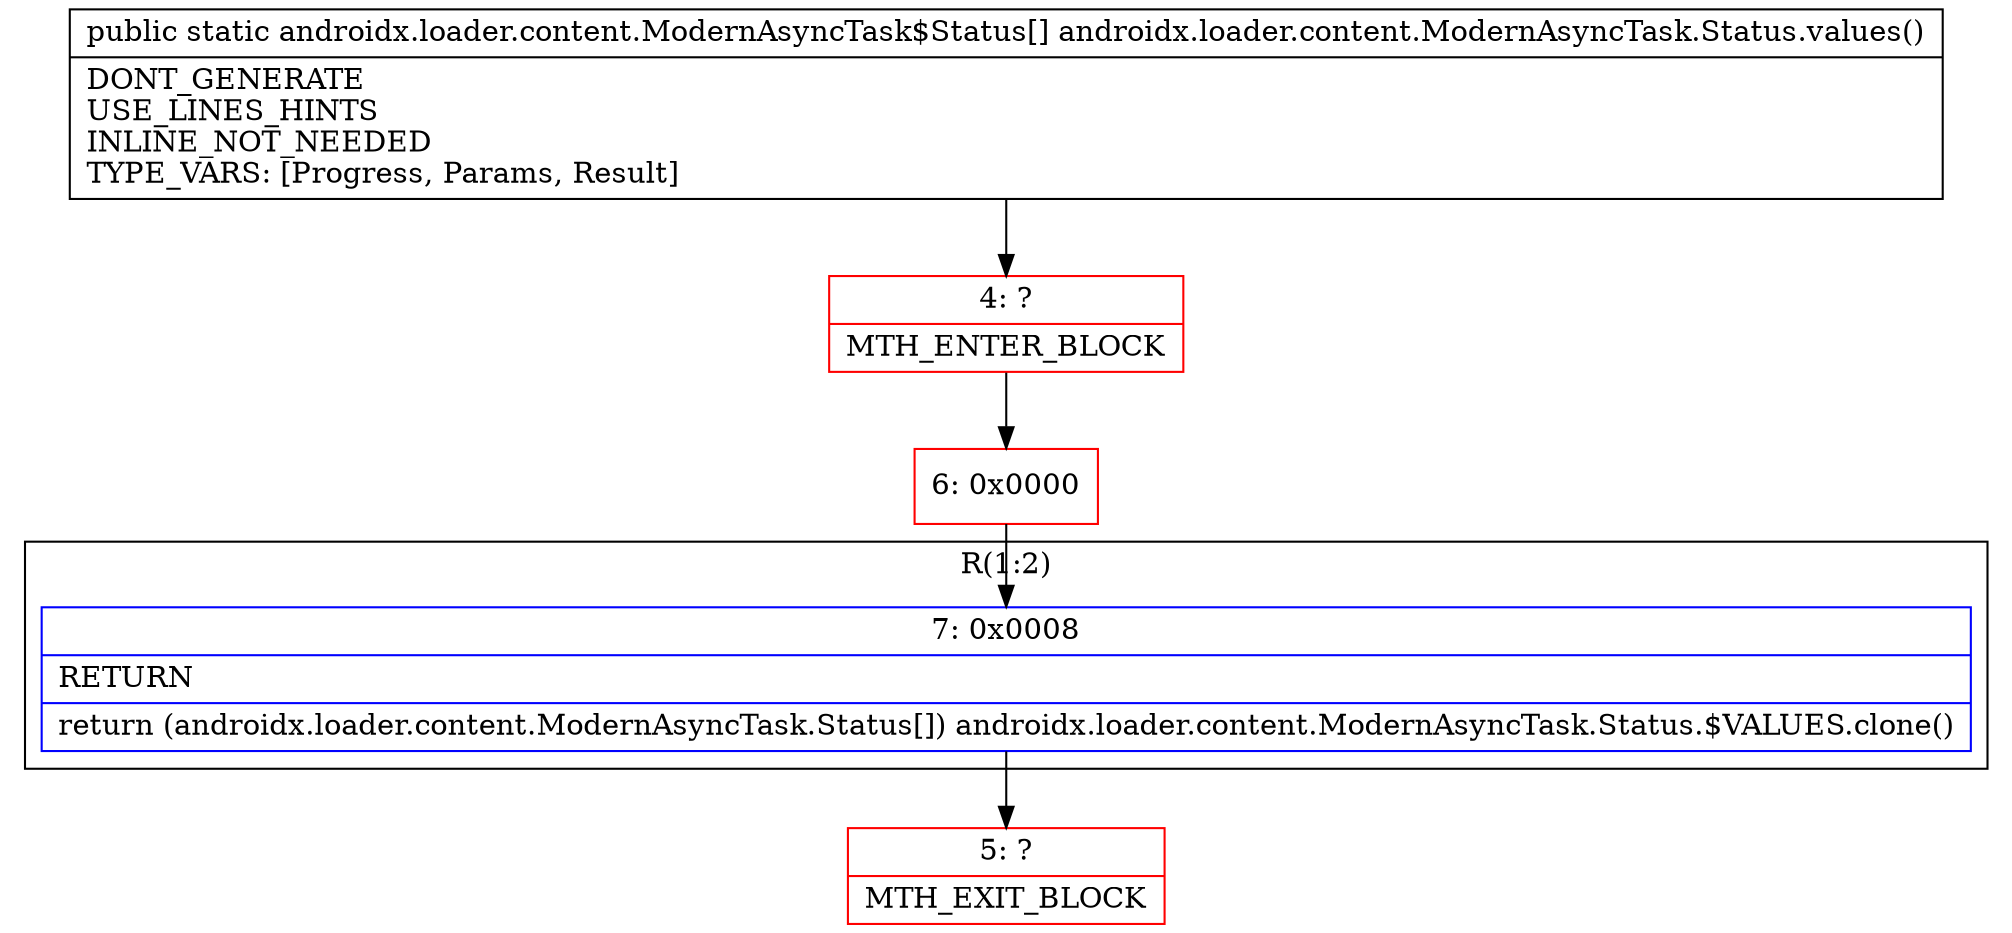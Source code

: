 digraph "CFG forandroidx.loader.content.ModernAsyncTask.Status.values()[Landroidx\/loader\/content\/ModernAsyncTask$Status;" {
subgraph cluster_Region_1862355539 {
label = "R(1:2)";
node [shape=record,color=blue];
Node_7 [shape=record,label="{7\:\ 0x0008|RETURN\l|return (androidx.loader.content.ModernAsyncTask.Status[]) androidx.loader.content.ModernAsyncTask.Status.$VALUES.clone()\l}"];
}
Node_4 [shape=record,color=red,label="{4\:\ ?|MTH_ENTER_BLOCK\l}"];
Node_6 [shape=record,color=red,label="{6\:\ 0x0000}"];
Node_5 [shape=record,color=red,label="{5\:\ ?|MTH_EXIT_BLOCK\l}"];
MethodNode[shape=record,label="{public static androidx.loader.content.ModernAsyncTask$Status[] androidx.loader.content.ModernAsyncTask.Status.values()  | DONT_GENERATE\lUSE_LINES_HINTS\lINLINE_NOT_NEEDED\lTYPE_VARS: [Progress, Params, Result]\l}"];
MethodNode -> Node_4;Node_7 -> Node_5;
Node_4 -> Node_6;
Node_6 -> Node_7;
}

